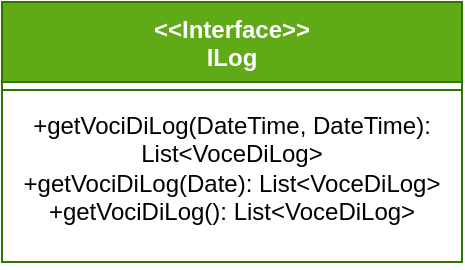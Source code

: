 <mxfile version="21.3.4" type="github">
  <diagram name="Page-1" id="jahNV-RpGRuRuJwGziEU">
    <mxGraphModel dx="435" dy="751" grid="1" gridSize="10" guides="1" tooltips="1" connect="1" arrows="1" fold="1" page="1" pageScale="1" pageWidth="827" pageHeight="1169" math="0" shadow="0">
      <root>
        <mxCell id="0" />
        <mxCell id="1" parent="0" />
        <mxCell id="FFpjiSD7oe-9cmjmHuD7-1" value="&amp;lt;&amp;lt;Interface&amp;gt;&amp;gt;&lt;br&gt;ILog" style="swimlane;fontStyle=1;align=center;verticalAlign=top;childLayout=stackLayout;horizontal=1;startSize=40;horizontalStack=0;resizeParent=1;resizeParentMax=0;resizeLast=0;collapsible=1;marginBottom=0;whiteSpace=wrap;html=1;fillColor=#60a917;fontColor=#ffffff;strokeColor=#2D7600;" parent="1" vertex="1">
          <mxGeometry x="40" y="140" width="230" height="130" as="geometry" />
        </mxCell>
        <mxCell id="FFpjiSD7oe-9cmjmHuD7-2" value="" style="line;strokeWidth=1;fillColor=none;align=left;verticalAlign=middle;spacingTop=-1;spacingLeft=3;spacingRight=3;rotatable=0;labelPosition=right;points=[];portConstraint=eastwest;strokeColor=inherit;" parent="FFpjiSD7oe-9cmjmHuD7-1" vertex="1">
          <mxGeometry y="40" width="230" height="8" as="geometry" />
        </mxCell>
        <mxCell id="FFpjiSD7oe-9cmjmHuD7-3" value="+getVociDiLog(DateTime, DateTime): List&amp;lt;VoceDiLog&amp;gt;&lt;br&gt;&lt;div&gt;+getVociDiLog(Date): List&amp;lt;VoceDiLog&amp;gt;&lt;/div&gt;&lt;div&gt;+getVociDiLog(): List&amp;lt;VoceDiLog&amp;gt;&lt;/div&gt;" style="text;strokeColor=none;fillColor=none;align=center;verticalAlign=top;spacingLeft=4;spacingRight=4;overflow=hidden;rotatable=0;points=[[0,0.5],[1,0.5]];portConstraint=eastwest;whiteSpace=wrap;html=1;" parent="FFpjiSD7oe-9cmjmHuD7-1" vertex="1">
          <mxGeometry y="48" width="230" height="82" as="geometry" />
        </mxCell>
      </root>
    </mxGraphModel>
  </diagram>
</mxfile>
